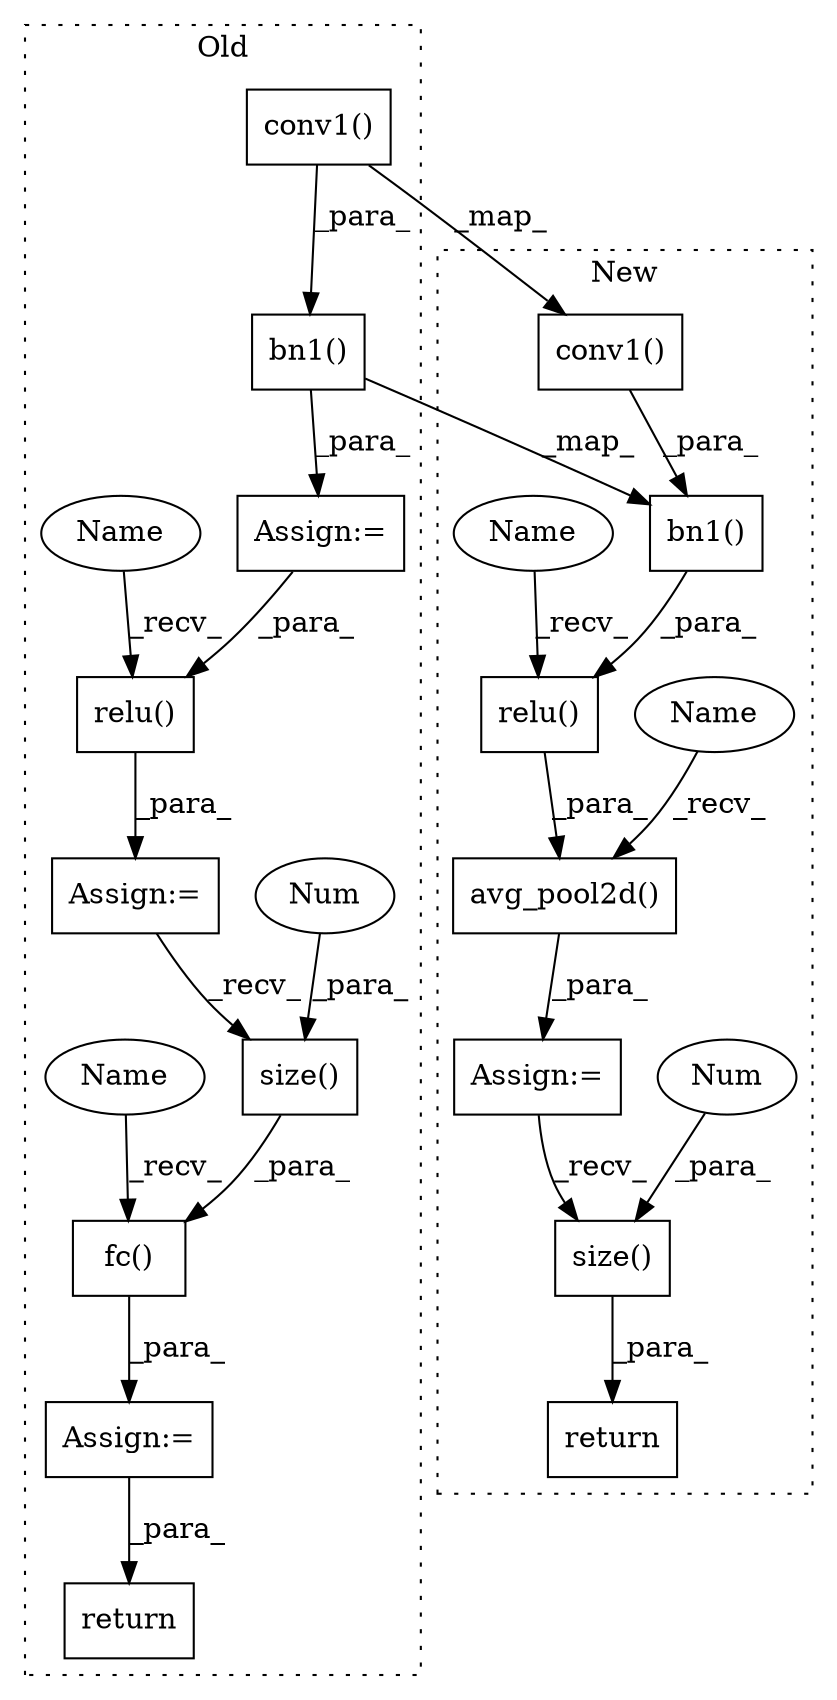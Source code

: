 digraph G {
subgraph cluster0 {
1 [label="fc()" a="75" s="4834,4843" l="8,1" shape="box"];
4 [label="return" a="93" s="4854" l="7" shape="box"];
6 [label="size()" a="75" s="4807,4815" l="7,1" shape="box"];
7 [label="Num" a="76" s="4814" l="1" shape="ellipse"];
8 [label="relu()" a="75" s="4628,4639" l="10,1" shape="box"];
9 [label="Assign:=" a="68" s="4831" l="3" shape="box"];
10 [label="Assign:=" a="68" s="4625" l="3" shape="box"];
14 [label="conv1()" a="75" s="4578,4590" l="11,1" shape="box"];
15 [label="bn1()" a="75" s="4604,4614" l="9,1" shape="box"];
17 [label="Assign:=" a="68" s="4601" l="3" shape="box"];
19 [label="Name" a="87" s="4628" l="4" shape="ellipse"];
20 [label="Name" a="87" s="4834" l="4" shape="ellipse"];
label = "Old";
style="dotted";
}
subgraph cluster1 {
2 [label="size()" a="75" s="3733,3743" l="9,1" shape="box"];
3 [label="Num" a="76" s="3742" l="1" shape="ellipse"];
5 [label="return" a="93" s="3789" l="7" shape="box"];
11 [label="avg_pool2d()" a="75" s="3689,3708" l="13,1" shape="box"];
12 [label="relu()" a="75" s="3519,3549" l="7,1" shape="box"];
13 [label="conv1()" a="75" s="3535,3547" l="11,1" shape="box"];
16 [label="bn1()" a="75" s="3526,3548" l="9,1" shape="box"];
18 [label="Assign:=" a="68" s="3686" l="3" shape="box"];
21 [label="Name" a="87" s="3689" l="1" shape="ellipse"];
22 [label="Name" a="87" s="3519" l="1" shape="ellipse"];
label = "New";
style="dotted";
}
1 -> 9 [label="_para_"];
2 -> 5 [label="_para_"];
3 -> 2 [label="_para_"];
6 -> 1 [label="_para_"];
7 -> 6 [label="_para_"];
8 -> 10 [label="_para_"];
9 -> 4 [label="_para_"];
10 -> 6 [label="_recv_"];
11 -> 18 [label="_para_"];
12 -> 11 [label="_para_"];
13 -> 16 [label="_para_"];
14 -> 15 [label="_para_"];
14 -> 13 [label="_map_"];
15 -> 17 [label="_para_"];
15 -> 16 [label="_map_"];
16 -> 12 [label="_para_"];
17 -> 8 [label="_para_"];
18 -> 2 [label="_recv_"];
19 -> 8 [label="_recv_"];
20 -> 1 [label="_recv_"];
21 -> 11 [label="_recv_"];
22 -> 12 [label="_recv_"];
}